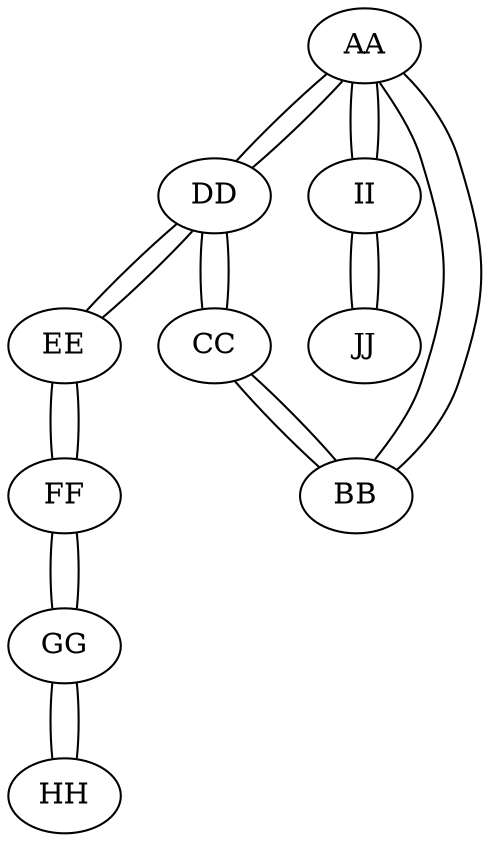 graph G {
    // AA -> DD -> II, BB;
    AA -- DD;
    AA -- II
    AA -- BB;

    //BB -- CC -> AA;
    BB -- CC;
    BB -- AA;

    //CC -- DD -> BB;
    CC -- DD;
    CC -- BB;

    // DD -- CC -> AA, EE;
    DD -- CC;
    DD -- AA;
    DD -- EE;

    // EE -- FF -> DD;
    EE -- FF;
    EE -- DD;

    // FF -- EE -> GG;
    FF -- EE;
    FF -- GG;

    // GG -- FF -> HH;
    GG -- FF;
    GG -- HH;

    HH --  GG;

    //II -- AA -> JJ;
    II -- AA;
    II -- JJ;

    JJ --  II;
}
